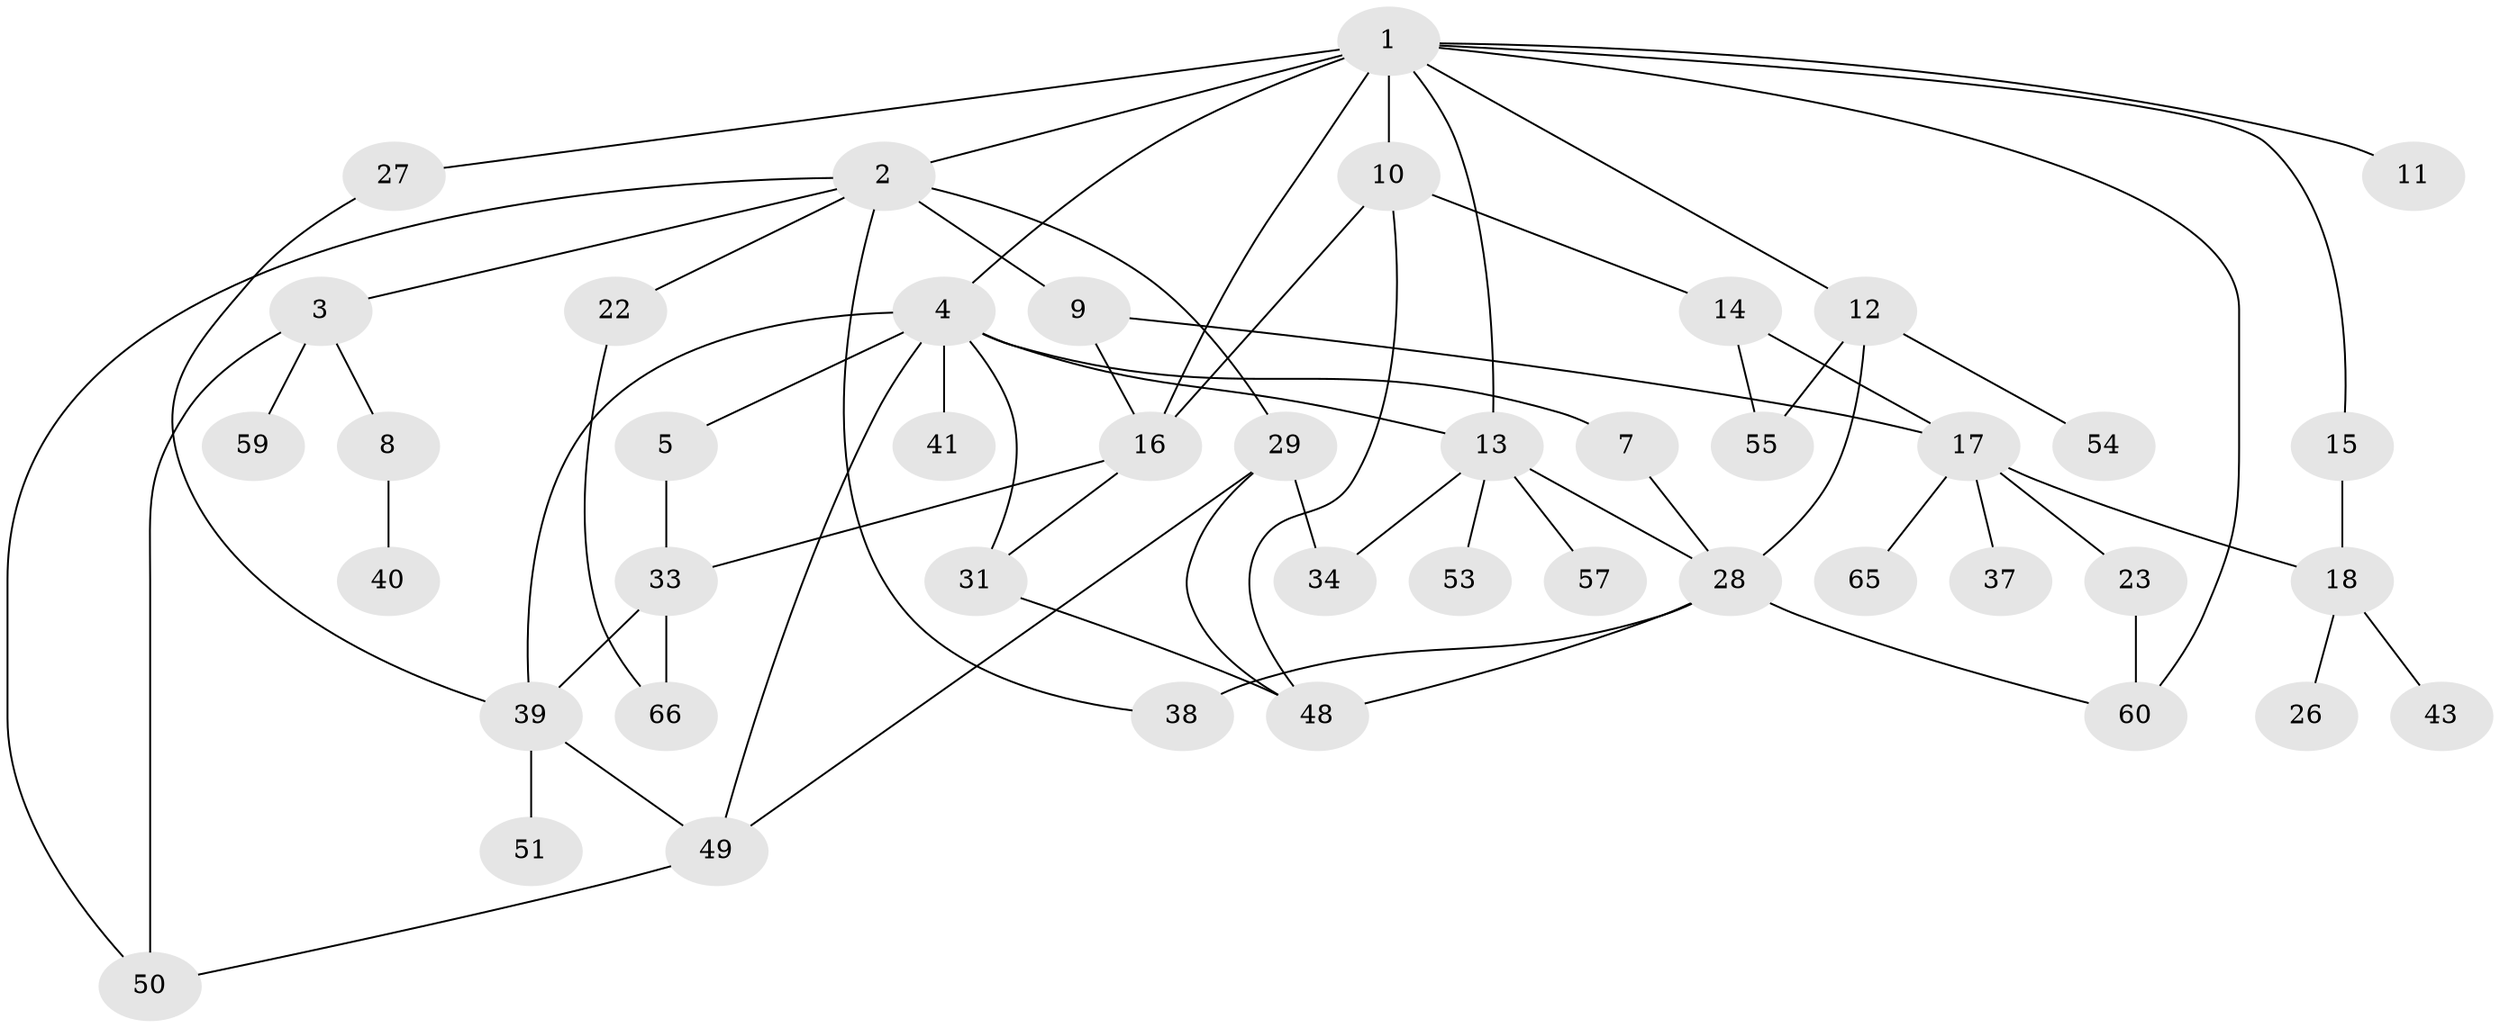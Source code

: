 // Generated by graph-tools (version 1.1) at 2025/23/03/03/25 07:23:34]
// undirected, 44 vertices, 67 edges
graph export_dot {
graph [start="1"]
  node [color=gray90,style=filled];
  1 [super="+24"];
  2 [super="+42"];
  3 [super="+19"];
  4 [super="+6"];
  5 [super="+47"];
  7 [super="+44"];
  8 [super="+35"];
  9;
  10;
  11 [super="+58"];
  12 [super="+45"];
  13 [super="+20"];
  14 [super="+25"];
  15;
  16 [super="+32"];
  17 [super="+21"];
  18 [super="+52"];
  22 [super="+61"];
  23;
  26 [super="+30"];
  27;
  28 [super="+36"];
  29 [super="+56"];
  31 [super="+67"];
  33 [super="+62"];
  34;
  37;
  38;
  39 [super="+46"];
  40;
  41;
  43;
  48 [super="+64"];
  49;
  50;
  51;
  53;
  54;
  55;
  57;
  59;
  60 [super="+63"];
  65;
  66;
  1 -- 2 [weight=2];
  1 -- 4;
  1 -- 10;
  1 -- 11;
  1 -- 12;
  1 -- 15;
  1 -- 16;
  1 -- 27;
  1 -- 60;
  1 -- 13;
  2 -- 3;
  2 -- 9;
  2 -- 22;
  2 -- 29;
  2 -- 38;
  2 -- 50;
  3 -- 8;
  3 -- 59;
  3 -- 50;
  4 -- 5;
  4 -- 49;
  4 -- 7;
  4 -- 39;
  4 -- 41;
  4 -- 13;
  4 -- 31;
  5 -- 33;
  7 -- 28;
  8 -- 40;
  9 -- 16;
  9 -- 17;
  10 -- 14;
  10 -- 48;
  10 -- 16;
  12 -- 54;
  12 -- 28;
  12 -- 55;
  13 -- 28;
  13 -- 34;
  13 -- 53;
  13 -- 57;
  14 -- 17;
  14 -- 55;
  15 -- 18 [weight=2];
  16 -- 33;
  16 -- 31;
  17 -- 18;
  17 -- 23;
  17 -- 37;
  17 -- 65;
  18 -- 26;
  18 -- 43;
  22 -- 66;
  23 -- 60;
  27 -- 39;
  28 -- 48;
  28 -- 60;
  28 -- 38;
  29 -- 49;
  29 -- 34;
  29 -- 48;
  31 -- 48;
  33 -- 66;
  33 -- 39;
  39 -- 49;
  39 -- 51;
  49 -- 50;
}
